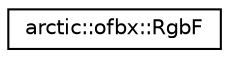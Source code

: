 digraph "Graphical Class Hierarchy"
{
 // LATEX_PDF_SIZE
  edge [fontname="Helvetica",fontsize="10",labelfontname="Helvetica",labelfontsize="10"];
  node [fontname="Helvetica",fontsize="10",shape=record];
  rankdir="LR";
  Node0 [label="arctic::ofbx::RgbF",height=0.2,width=0.4,color="black", fillcolor="white", style="filled",URL="$structarctic_1_1ofbx_1_1_rgb_f.html",tooltip=" "];
}
